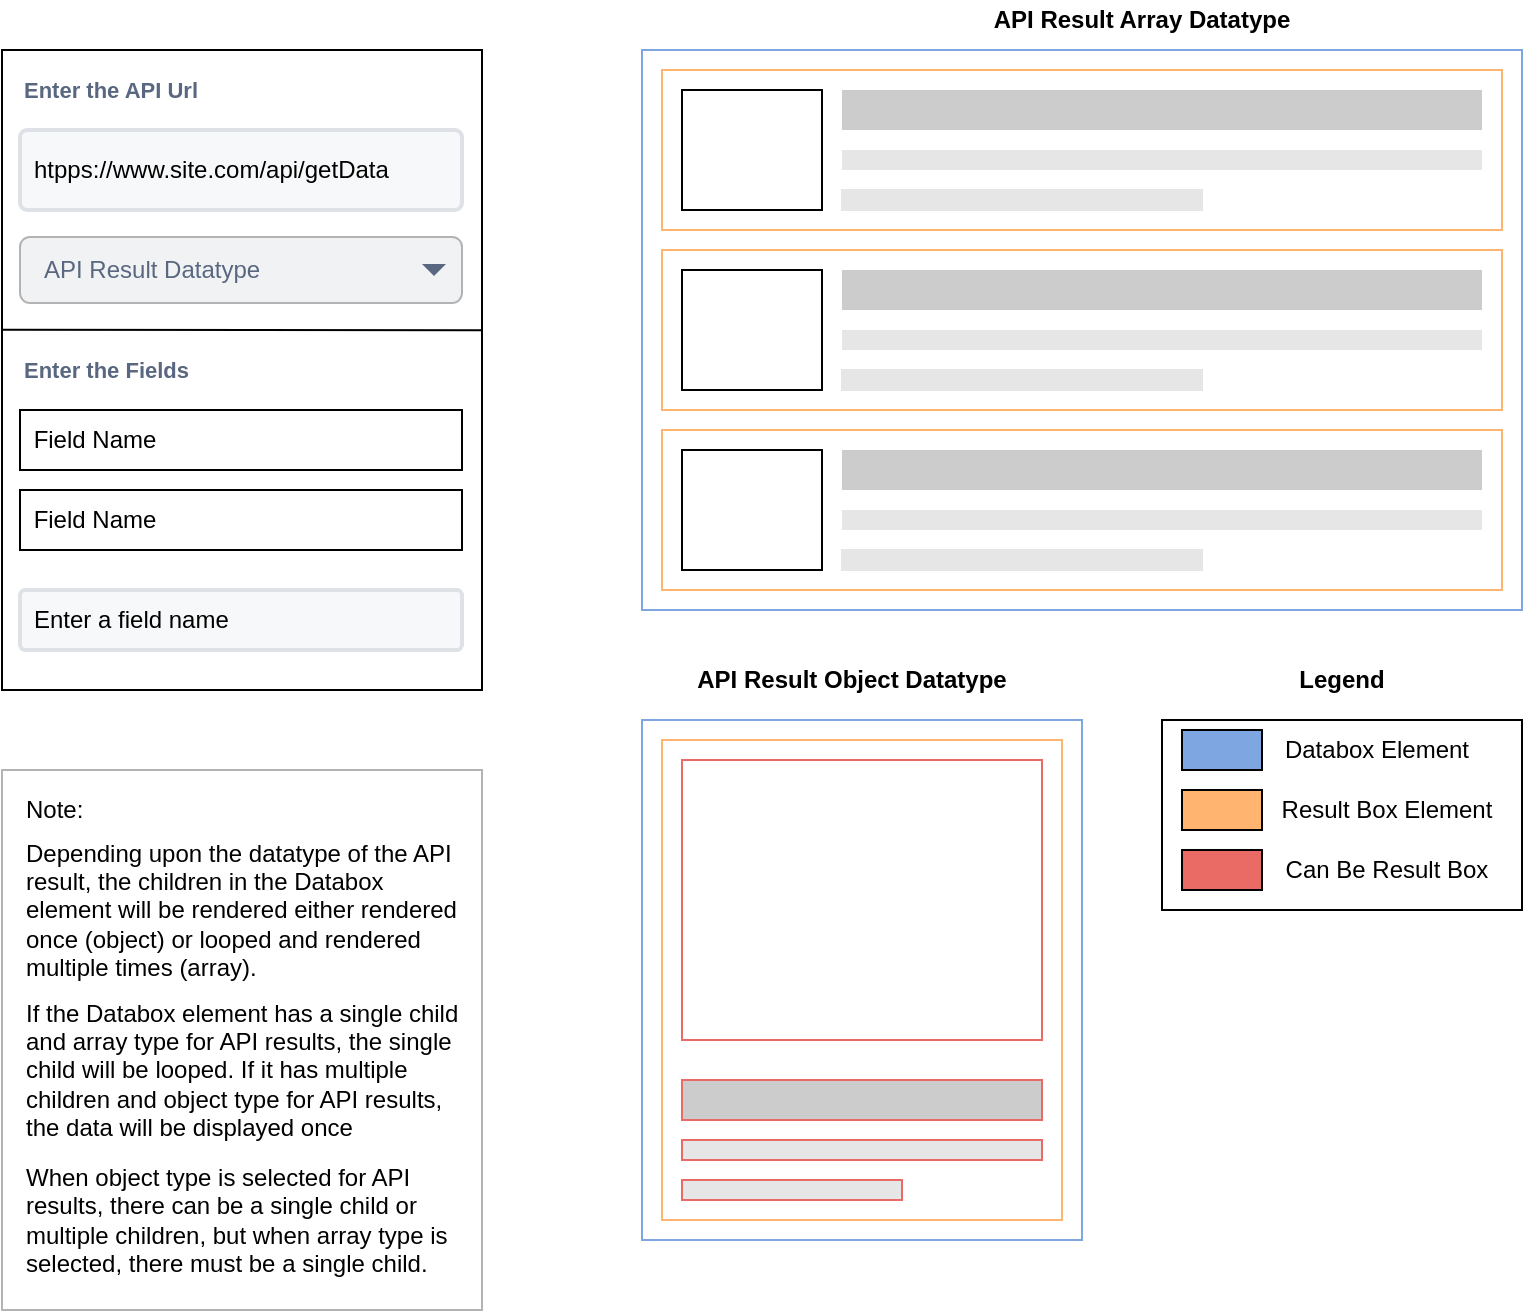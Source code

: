 <mxfile version="13.7.9" type="device"><diagram id="lb1bBAW7jRmVLv7E7JaD" name="Page-1"><mxGraphModel dx="764" dy="379" grid="1" gridSize="10" guides="1" tooltips="1" connect="1" arrows="1" fold="1" page="1" pageScale="1" pageWidth="850" pageHeight="1100" math="0" shadow="0"><root><mxCell id="0"/><mxCell id="1" parent="0"/><mxCell id="UURBNM3w7dbL7xDtNMTT-52" value="" style="rounded=0;whiteSpace=wrap;html=1;strokeColor=#B3B3B3;fillColor=none;" parent="1" vertex="1"><mxGeometry x="40" y="440" width="240" height="270" as="geometry"/></mxCell><mxCell id="UURBNM3w7dbL7xDtNMTT-28" value="" style="rounded=0;whiteSpace=wrap;html=1;strokeColor=#7EA6E0;fillColor=none;" parent="1" vertex="1"><mxGeometry x="360" y="415" width="220" height="260" as="geometry"/></mxCell><mxCell id="UURBNM3w7dbL7xDtNMTT-45" value="" style="rounded=0;whiteSpace=wrap;html=1;strokeColor=#FFB570;fillColor=none;" parent="1" vertex="1"><mxGeometry x="370" y="425" width="200" height="240" as="geometry"/></mxCell><mxCell id="UURBNM3w7dbL7xDtNMTT-12" value="" style="rounded=0;whiteSpace=wrap;html=1;strokeColor=#7EA6E0;fillColor=none;" parent="1" vertex="1"><mxGeometry x="360" y="80" width="440" height="280" as="geometry"/></mxCell><mxCell id="UURBNM3w7dbL7xDtNMTT-42" value="" style="rounded=0;whiteSpace=wrap;html=1;strokeColor=#FFB570;fillColor=none;" parent="1" vertex="1"><mxGeometry x="370" y="90" width="420" height="80" as="geometry"/></mxCell><mxCell id="UURBNM3w7dbL7xDtNMTT-43" value="" style="rounded=0;whiteSpace=wrap;html=1;strokeColor=#FFB570;fillColor=none;" parent="1" vertex="1"><mxGeometry x="370" y="180" width="420" height="80" as="geometry"/></mxCell><mxCell id="UURBNM3w7dbL7xDtNMTT-44" value="" style="rounded=0;whiteSpace=wrap;html=1;strokeColor=#FFB570;fillColor=none;" parent="1" vertex="1"><mxGeometry x="370" y="270" width="420" height="80" as="geometry"/></mxCell><mxCell id="UURBNM3w7dbL7xDtNMTT-1" value="" style="rounded=0;whiteSpace=wrap;html=1;fillColor=none;" parent="1" vertex="1"><mxGeometry x="40" y="80" width="240" height="320" as="geometry"/></mxCell><mxCell id="UURBNM3w7dbL7xDtNMTT-2" value="Enter the API Url" style="fillColor=none;strokeColor=none;html=1;fontSize=11;fontStyle=0;align=left;fontColor=#596780;fontStyle=1;fontSize=11" parent="1" vertex="1"><mxGeometry x="49" y="90" width="221" height="20" as="geometry"/></mxCell><mxCell id="UURBNM3w7dbL7xDtNMTT-3" value="htpps://www.site.com/api/getData" style="rounded=1;arcSize=9;fillColor=#F7F8F9;align=left;spacingLeft=5;strokeColor=#DEE1E6;html=1;strokeWidth=2;fontSize=12" parent="1" vertex="1"><mxGeometry x="49" y="120" width="221" height="40" as="geometry"/></mxCell><mxCell id="UURBNM3w7dbL7xDtNMTT-5" value="Enter the Fields" style="fillColor=none;strokeColor=none;html=1;fontSize=11;fontStyle=0;align=left;fontColor=#596780;fontStyle=1;fontSize=11" parent="1" vertex="1"><mxGeometry x="49" y="230" width="221" height="20" as="geometry"/></mxCell><mxCell id="UURBNM3w7dbL7xDtNMTT-6" value="Enter a field name" style="rounded=1;arcSize=9;fillColor=#F7F8F9;align=left;spacingLeft=5;strokeColor=#DEE1E6;html=1;strokeWidth=2;fontSize=12" parent="1" vertex="1"><mxGeometry x="49" y="350" width="221" height="30" as="geometry"/></mxCell><mxCell id="UURBNM3w7dbL7xDtNMTT-7" value="" style="rounded=0;whiteSpace=wrap;html=1;strokeColor=#000000;fillColor=none;" parent="1" vertex="1"><mxGeometry x="49" y="260" width="221" height="30" as="geometry"/></mxCell><mxCell id="UURBNM3w7dbL7xDtNMTT-8" value="" style="rounded=0;whiteSpace=wrap;html=1;strokeColor=#000000;fillColor=none;" parent="1" vertex="1"><mxGeometry x="49" y="300" width="221" height="30" as="geometry"/></mxCell><mxCell id="UURBNM3w7dbL7xDtNMTT-9" value="Field Name" style="text;html=1;strokeColor=none;fillColor=none;align=center;verticalAlign=middle;whiteSpace=wrap;rounded=0;" parent="1" vertex="1"><mxGeometry x="49" y="265" width="75" height="20" as="geometry"/></mxCell><mxCell id="UURBNM3w7dbL7xDtNMTT-10" value="Field Name" style="text;html=1;strokeColor=none;fillColor=none;align=center;verticalAlign=middle;whiteSpace=wrap;rounded=0;" parent="1" vertex="1"><mxGeometry x="49" y="305" width="75" height="20" as="geometry"/></mxCell><mxCell id="UURBNM3w7dbL7xDtNMTT-11" value="" style="endArrow=none;html=1;entryX=1.001;entryY=0.438;entryDx=0;entryDy=0;entryPerimeter=0;exitX=0.001;exitY=0.437;exitDx=0;exitDy=0;exitPerimeter=0;" parent="1" source="UURBNM3w7dbL7xDtNMTT-1" target="UURBNM3w7dbL7xDtNMTT-1" edge="1"><mxGeometry width="50" height="50" relative="1" as="geometry"><mxPoint x="50" y="220" as="sourcePoint"/><mxPoint x="270" y="220" as="targetPoint"/></mxGeometry></mxCell><mxCell id="UURBNM3w7dbL7xDtNMTT-13" value="" style="rounded=0;whiteSpace=wrap;html=1;strokeColor=#000000;fillColor=none;" parent="1" vertex="1"><mxGeometry x="380" y="100" width="70" height="60" as="geometry"/></mxCell><mxCell id="UURBNM3w7dbL7xDtNMTT-14" value="" style="rounded=0;whiteSpace=wrap;html=1;strokeColor=#000000;fillColor=none;" parent="1" vertex="1"><mxGeometry x="380" y="190" width="70" height="60" as="geometry"/></mxCell><mxCell id="UURBNM3w7dbL7xDtNMTT-15" value="" style="rounded=0;whiteSpace=wrap;html=1;strokeColor=#000000;fillColor=none;" parent="1" vertex="1"><mxGeometry x="380" y="280" width="70" height="60" as="geometry"/></mxCell><mxCell id="UURBNM3w7dbL7xDtNMTT-16" value="" style="rounded=0;whiteSpace=wrap;html=1;strokeColor=none;fillColor=#CCCCCC;" parent="1" vertex="1"><mxGeometry x="460" y="100" width="320" height="20" as="geometry"/></mxCell><mxCell id="UURBNM3w7dbL7xDtNMTT-17" value="" style="rounded=0;whiteSpace=wrap;html=1;strokeColor=none;fillColor=#E6E6E6;" parent="1" vertex="1"><mxGeometry x="460" y="130" width="320" height="10" as="geometry"/></mxCell><mxCell id="UURBNM3w7dbL7xDtNMTT-18" value="" style="rounded=0;whiteSpace=wrap;html=1;strokeColor=#E6E6E6;fillColor=#E6E6E6;" parent="1" vertex="1"><mxGeometry x="460" y="150" width="180" height="10" as="geometry"/></mxCell><mxCell id="UURBNM3w7dbL7xDtNMTT-20" value="" style="rounded=0;whiteSpace=wrap;html=1;strokeColor=none;fillColor=#CCCCCC;" parent="1" vertex="1"><mxGeometry x="460" y="190" width="320" height="20" as="geometry"/></mxCell><mxCell id="UURBNM3w7dbL7xDtNMTT-21" value="" style="rounded=0;whiteSpace=wrap;html=1;strokeColor=none;fillColor=#E6E6E6;" parent="1" vertex="1"><mxGeometry x="460" y="220" width="320" height="10" as="geometry"/></mxCell><mxCell id="UURBNM3w7dbL7xDtNMTT-22" value="" style="rounded=0;whiteSpace=wrap;html=1;strokeColor=#E6E6E6;fillColor=#E6E6E6;" parent="1" vertex="1"><mxGeometry x="460" y="240" width="180" height="10" as="geometry"/></mxCell><mxCell id="UURBNM3w7dbL7xDtNMTT-23" value="" style="rounded=0;whiteSpace=wrap;html=1;strokeColor=none;fillColor=#CCCCCC;" parent="1" vertex="1"><mxGeometry x="460" y="280" width="320" height="20" as="geometry"/></mxCell><mxCell id="UURBNM3w7dbL7xDtNMTT-24" value="" style="rounded=0;whiteSpace=wrap;html=1;strokeColor=none;fillColor=#E6E6E6;" parent="1" vertex="1"><mxGeometry x="460" y="310" width="320" height="10" as="geometry"/></mxCell><mxCell id="UURBNM3w7dbL7xDtNMTT-25" value="" style="rounded=0;whiteSpace=wrap;html=1;strokeColor=#E6E6E6;fillColor=#E6E6E6;" parent="1" vertex="1"><mxGeometry x="460" y="330" width="180" height="10" as="geometry"/></mxCell><mxCell id="UURBNM3w7dbL7xDtNMTT-26" value="API Result Datatype" style="rounded=1;fillColor=#F1F2F4;strokeColor=#B3B3B3;html=1;fontColor=#596780;align=left;fontSize=12;spacingLeft=10" parent="1" vertex="1"><mxGeometry x="49" y="173.5" width="221" height="33" as="geometry"/></mxCell><mxCell id="UURBNM3w7dbL7xDtNMTT-27" value="" style="shape=triangle;direction=south;fillColor=#596780;strokeColor=none;html=1" parent="UURBNM3w7dbL7xDtNMTT-26" vertex="1"><mxGeometry x="1" y="0.5" width="12" height="6" relative="1" as="geometry"><mxPoint x="-20" y="-3" as="offset"/></mxGeometry></mxCell><mxCell id="UURBNM3w7dbL7xDtNMTT-29" value="" style="rounded=0;whiteSpace=wrap;html=1;strokeColor=#EA6B66;fillColor=none;" parent="1" vertex="1"><mxGeometry x="380" y="435" width="180" height="140" as="geometry"/></mxCell><mxCell id="UURBNM3w7dbL7xDtNMTT-32" value="" style="rounded=0;whiteSpace=wrap;html=1;strokeColor=#EA6B66;fillColor=#CCCCCC;" parent="1" vertex="1"><mxGeometry x="380" y="595" width="180" height="20" as="geometry"/></mxCell><mxCell id="UURBNM3w7dbL7xDtNMTT-33" value="" style="rounded=0;whiteSpace=wrap;html=1;strokeColor=#EA6B66;fillColor=#E6E6E6;" parent="1" vertex="1"><mxGeometry x="380" y="625" width="180" height="10" as="geometry"/></mxCell><mxCell id="UURBNM3w7dbL7xDtNMTT-34" value="" style="rounded=0;whiteSpace=wrap;html=1;strokeColor=#EA6B66;fillColor=#E6E6E6;" parent="1" vertex="1"><mxGeometry x="380" y="645" width="110" height="10" as="geometry"/></mxCell><mxCell id="UURBNM3w7dbL7xDtNMTT-41" value="Depending upon the datatype of the API result, the children in the Databox element will be rendered either rendered once (object) or looped and rendered multiple times (array)." style="text;html=1;strokeColor=none;fillColor=none;align=left;verticalAlign=middle;whiteSpace=wrap;rounded=0;" parent="1" vertex="1"><mxGeometry x="49.5" y="470" width="219" height="80" as="geometry"/></mxCell><mxCell id="UURBNM3w7dbL7xDtNMTT-46" value="" style="rounded=0;whiteSpace=wrap;html=1;strokeColor=#000000;fillColor=none;" parent="1" vertex="1"><mxGeometry x="620" y="415" width="180" height="95" as="geometry"/></mxCell><mxCell id="UURBNM3w7dbL7xDtNMTT-47" value="" style="rounded=0;whiteSpace=wrap;html=1;strokeColor=#000000;fillColor=#7EA6E0;" parent="1" vertex="1"><mxGeometry x="630" y="420" width="40" height="20" as="geometry"/></mxCell><mxCell id="UURBNM3w7dbL7xDtNMTT-48" value="" style="rounded=0;whiteSpace=wrap;html=1;strokeColor=#000000;fillColor=#FFB570;" parent="1" vertex="1"><mxGeometry x="630" y="450" width="40" height="20" as="geometry"/></mxCell><mxCell id="UURBNM3w7dbL7xDtNMTT-50" value="Databox Element" style="text;html=1;strokeColor=none;fillColor=none;align=center;verticalAlign=middle;whiteSpace=wrap;rounded=0;" parent="1" vertex="1"><mxGeometry x="675" y="420" width="105" height="20" as="geometry"/></mxCell><mxCell id="UURBNM3w7dbL7xDtNMTT-51" value="Result Box Element" style="text;html=1;strokeColor=none;fillColor=none;align=center;verticalAlign=middle;whiteSpace=wrap;rounded=0;" parent="1" vertex="1"><mxGeometry x="675" y="450" width="115" height="20" as="geometry"/></mxCell><mxCell id="UURBNM3w7dbL7xDtNMTT-55" value="&lt;b&gt;API Result Array Datatype&lt;/b&gt;" style="text;html=1;strokeColor=none;fillColor=none;align=center;verticalAlign=middle;whiteSpace=wrap;rounded=0;" parent="1" vertex="1"><mxGeometry x="530" y="55" width="160" height="20" as="geometry"/></mxCell><mxCell id="UURBNM3w7dbL7xDtNMTT-56" value="&lt;b&gt;API Result Object Datatype&lt;/b&gt;" style="text;html=1;strokeColor=none;fillColor=none;align=center;verticalAlign=middle;whiteSpace=wrap;rounded=0;" parent="1" vertex="1"><mxGeometry x="385" y="385" width="160" height="20" as="geometry"/></mxCell><mxCell id="UURBNM3w7dbL7xDtNMTT-57" value="&lt;b&gt;Legend&lt;/b&gt;" style="text;html=1;strokeColor=none;fillColor=none;align=center;verticalAlign=middle;whiteSpace=wrap;rounded=0;" parent="1" vertex="1"><mxGeometry x="630" y="385" width="160" height="20" as="geometry"/></mxCell><mxCell id="4Oca-eXd6kyPTRAfV6iA-4" value="Note:" style="text;html=1;strokeColor=none;fillColor=none;align=left;verticalAlign=middle;whiteSpace=wrap;rounded=0;" vertex="1" parent="1"><mxGeometry x="49.5" y="450" width="220" height="20" as="geometry"/></mxCell><mxCell id="4Oca-eXd6kyPTRAfV6iA-5" value="If the Databox element has a single child and array type for API results, the single child will be looped. If it has multiple children and object type for API results, the data will be displayed once" style="text;html=1;strokeColor=none;fillColor=none;align=left;verticalAlign=middle;whiteSpace=wrap;rounded=0;" vertex="1" parent="1"><mxGeometry x="49.5" y="550" width="219" height="80" as="geometry"/></mxCell><mxCell id="4Oca-eXd6kyPTRAfV6iA-6" value="When object type is selected for API results, there can be a single child or multiple children, but when array type is selected, there must be a single child." style="text;html=1;strokeColor=none;fillColor=none;align=left;verticalAlign=middle;whiteSpace=wrap;rounded=0;" vertex="1" parent="1"><mxGeometry x="49.5" y="630" width="220" height="70" as="geometry"/></mxCell><mxCell id="4Oca-eXd6kyPTRAfV6iA-7" value="" style="rounded=0;whiteSpace=wrap;html=1;strokeColor=#000000;fillColor=#EA6B66;" vertex="1" parent="1"><mxGeometry x="630" y="480" width="40" height="20" as="geometry"/></mxCell><mxCell id="4Oca-eXd6kyPTRAfV6iA-8" value="Can Be Result Box" style="text;html=1;strokeColor=none;fillColor=none;align=center;verticalAlign=middle;whiteSpace=wrap;rounded=0;" vertex="1" parent="1"><mxGeometry x="675" y="480" width="115" height="20" as="geometry"/></mxCell></root></mxGraphModel></diagram></mxfile>